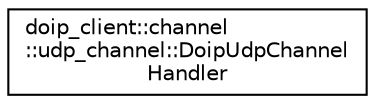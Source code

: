 digraph "Graphical Class Hierarchy"
{
 // LATEX_PDF_SIZE
  edge [fontname="Helvetica",fontsize="10",labelfontname="Helvetica",labelfontsize="10"];
  node [fontname="Helvetica",fontsize="10",shape=record];
  rankdir="LR";
  Node0 [label="doip_client::channel\l::udp_channel::DoipUdpChannel\lHandler",height=0.2,width=0.4,color="black", fillcolor="white", style="filled",URL="$classdoip__client_1_1channel_1_1udp__channel_1_1DoipUdpChannelHandler.html",tooltip="Class to handle udp received messages from lower layer."];
}
